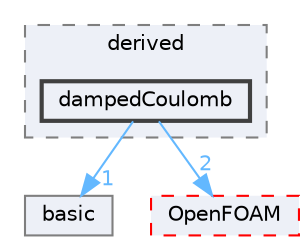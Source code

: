 digraph "src/lagrangian/molecularDynamics/potential/pairPotential/derived/dampedCoulomb"
{
 // LATEX_PDF_SIZE
  bgcolor="transparent";
  edge [fontname=Helvetica,fontsize=10,labelfontname=Helvetica,labelfontsize=10];
  node [fontname=Helvetica,fontsize=10,shape=box,height=0.2,width=0.4];
  compound=true
  subgraph clusterdir_127cbda186355f052767641ca8d002f6 {
    graph [ bgcolor="#edf0f7", pencolor="grey50", label="derived", fontname=Helvetica,fontsize=10 style="filled,dashed", URL="dir_127cbda186355f052767641ca8d002f6.html",tooltip=""]
  dir_95cf4f9d09ee738de15b67e57880d59d [label="dampedCoulomb", fillcolor="#edf0f7", color="grey25", style="filled,bold", URL="dir_95cf4f9d09ee738de15b67e57880d59d.html",tooltip=""];
  }
  dir_af06faa01f54f232122be5fb12cfebde [label="basic", fillcolor="#edf0f7", color="grey50", style="filled", URL="dir_af06faa01f54f232122be5fb12cfebde.html",tooltip=""];
  dir_c5473ff19b20e6ec4dfe5c310b3778a8 [label="OpenFOAM", fillcolor="#edf0f7", color="red", style="filled,dashed", URL="dir_c5473ff19b20e6ec4dfe5c310b3778a8.html",tooltip=""];
  dir_95cf4f9d09ee738de15b67e57880d59d->dir_af06faa01f54f232122be5fb12cfebde [headlabel="1", labeldistance=1.5 headhref="dir_000807_000214.html" href="dir_000807_000214.html" color="steelblue1" fontcolor="steelblue1"];
  dir_95cf4f9d09ee738de15b67e57880d59d->dir_c5473ff19b20e6ec4dfe5c310b3778a8 [headlabel="2", labeldistance=1.5 headhref="dir_000807_002695.html" href="dir_000807_002695.html" color="steelblue1" fontcolor="steelblue1"];
}
